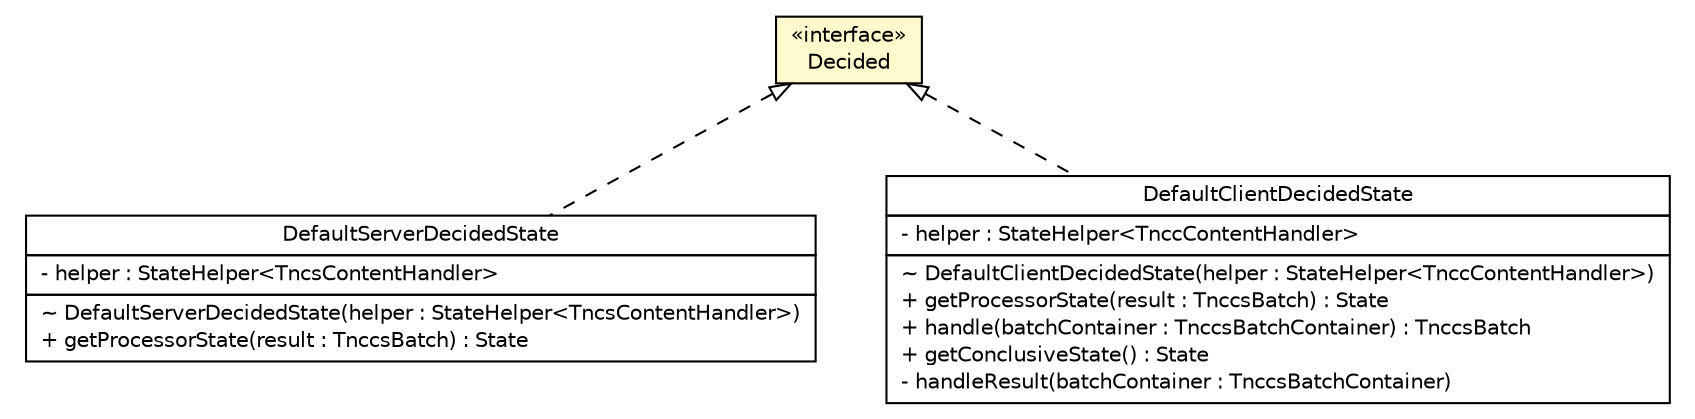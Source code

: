 #!/usr/local/bin/dot
#
# Class diagram 
# Generated by UMLGraph version R5_6 (http://www.umlgraph.org/)
#

digraph G {
	edge [fontname="Helvetica",fontsize=10,labelfontname="Helvetica",labelfontsize=10];
	node [fontname="Helvetica",fontsize=10,shape=plaintext];
	nodesep=0.25;
	ranksep=0.5;
	// de.hsbremen.tc.tnc.tnccs.session.statemachine.Decided
	c8322 [label=<<table title="de.hsbremen.tc.tnc.tnccs.session.statemachine.Decided" border="0" cellborder="1" cellspacing="0" cellpadding="2" port="p" bgcolor="lemonChiffon" href="./Decided.html">
		<tr><td><table border="0" cellspacing="0" cellpadding="1">
<tr><td align="center" balign="center"> &#171;interface&#187; </td></tr>
<tr><td align="center" balign="center"> Decided </td></tr>
		</table></td></tr>
		</table>>, URL="./Decided.html", fontname="Helvetica", fontcolor="black", fontsize=10.0];
	// de.hsbremen.tc.tnc.tnccs.session.statemachine.simple.DefaultServerDecidedState
	c8343 [label=<<table title="de.hsbremen.tc.tnc.tnccs.session.statemachine.simple.DefaultServerDecidedState" border="0" cellborder="1" cellspacing="0" cellpadding="2" port="p" href="./simple/DefaultServerDecidedState.html">
		<tr><td><table border="0" cellspacing="0" cellpadding="1">
<tr><td align="center" balign="center"> DefaultServerDecidedState </td></tr>
		</table></td></tr>
		<tr><td><table border="0" cellspacing="0" cellpadding="1">
<tr><td align="left" balign="left"> - helper : StateHelper&lt;TncsContentHandler&gt; </td></tr>
		</table></td></tr>
		<tr><td><table border="0" cellspacing="0" cellpadding="1">
<tr><td align="left" balign="left"> ~ DefaultServerDecidedState(helper : StateHelper&lt;TncsContentHandler&gt;) </td></tr>
<tr><td align="left" balign="left"> + getProcessorState(result : TnccsBatch) : State </td></tr>
		</table></td></tr>
		</table>>, URL="./simple/DefaultServerDecidedState.html", fontname="Helvetica", fontcolor="black", fontsize=10.0];
	// de.hsbremen.tc.tnc.tnccs.session.statemachine.simple.DefaultClientDecidedState
	c8344 [label=<<table title="de.hsbremen.tc.tnc.tnccs.session.statemachine.simple.DefaultClientDecidedState" border="0" cellborder="1" cellspacing="0" cellpadding="2" port="p" href="./simple/DefaultClientDecidedState.html">
		<tr><td><table border="0" cellspacing="0" cellpadding="1">
<tr><td align="center" balign="center"> DefaultClientDecidedState </td></tr>
		</table></td></tr>
		<tr><td><table border="0" cellspacing="0" cellpadding="1">
<tr><td align="left" balign="left"> - helper : StateHelper&lt;TnccContentHandler&gt; </td></tr>
		</table></td></tr>
		<tr><td><table border="0" cellspacing="0" cellpadding="1">
<tr><td align="left" balign="left"> ~ DefaultClientDecidedState(helper : StateHelper&lt;TnccContentHandler&gt;) </td></tr>
<tr><td align="left" balign="left"> + getProcessorState(result : TnccsBatch) : State </td></tr>
<tr><td align="left" balign="left"> + handle(batchContainer : TnccsBatchContainer) : TnccsBatch </td></tr>
<tr><td align="left" balign="left"> + getConclusiveState() : State </td></tr>
<tr><td align="left" balign="left"> - handleResult(batchContainer : TnccsBatchContainer) </td></tr>
		</table></td></tr>
		</table>>, URL="./simple/DefaultClientDecidedState.html", fontname="Helvetica", fontcolor="black", fontsize=10.0];
	//de.hsbremen.tc.tnc.tnccs.session.statemachine.simple.DefaultServerDecidedState implements de.hsbremen.tc.tnc.tnccs.session.statemachine.Decided
	c8322:p -> c8343:p [dir=back,arrowtail=empty,style=dashed];
	//de.hsbremen.tc.tnc.tnccs.session.statemachine.simple.DefaultClientDecidedState implements de.hsbremen.tc.tnc.tnccs.session.statemachine.Decided
	c8322:p -> c8344:p [dir=back,arrowtail=empty,style=dashed];
}

